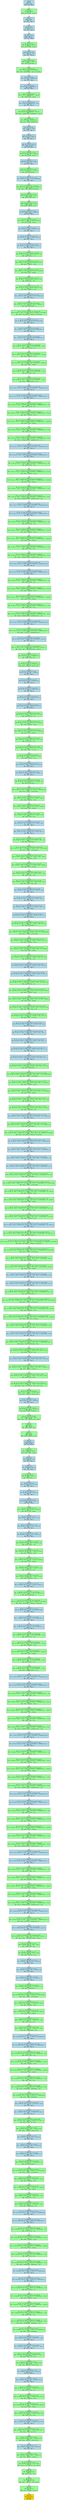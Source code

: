 digraph ParseFlow {
  rankdir=TB;
  node [shape=box, fontname="monospace", fontsize=10];
  edge [fontname="monospace"];
  step0 [label="Step 0\n栈: [0]\n符号: [#]\n输入: type_kw\n动作: shift → 状态 6", style=filled, fillcolor=lightblue];
  step1 [label="Step 1\n栈: [0 6]\n符号: [# type_kw]\n输入: id\n动作: reduce → Type → type_kw ", style=filled, fillcolor=palegreen];
  step2 [label="Step 2\n栈: [0 1]\n符号: [# Type]\n输入: id\n动作: shift → 状态 15", style=filled, fillcolor=lightblue];
  step3 [label="Step 3\n栈: [0 1 15]\n符号: [# Type id]\n输入: (\n动作: shift → 状态 42", style=filled, fillcolor=lightblue];
  step4 [label="Step 4\n栈: [0 1 15 42]\n符号: [# Type id (]\n输入: type_kw\n动作: shift → 状态 6", style=filled, fillcolor=lightblue];
  step5 [label="Step 5\n栈: [0 1 15 42 6]\n符号: [# Type id ( type_kw]\n输入: id\n动作: reduce → Type → type_kw ", style=filled, fillcolor=palegreen];
  step6 [label="Step 6\n栈: [0 1 15 42 48]\n符号: [# Type id ( Type]\n输入: id\n动作: shift → 状态 86", style=filled, fillcolor=lightblue];
  step7 [label="Step 7\n栈: [0 1 15 42 48 86]\n符号: [# Type id ( Type id]\n输入: ,\n动作: reduce → MultiIndex → ε", style=filled, fillcolor=palegreen];
  step8 [label="Step 8\n栈: [0 1 15 42 48 86 123]\n符号: [# Type id ( Type id MultiIndex]\n输入: ,\n动作: reduce → NonEmptyArgs → Type id MultiIndex ", style=filled, fillcolor=palegreen];
  step9 [label="Step 9\n栈: [0 1 15 42 47]\n符号: [# Type id ( NonEmptyArgs]\n输入: ,\n动作: shift → 状态 85", style=filled, fillcolor=lightblue];
  step10 [label="Step 10\n栈: [0 1 15 42 47 85]\n符号: [# Type id ( NonEmptyArgs ,]\n输入: type_kw\n动作: shift → 状态 6", style=filled, fillcolor=lightblue];
  step11 [label="Step 11\n栈: [0 1 15 42 47 85 6]\n符号: [# Type id ( NonEmptyArgs , type_kw]\n输入: id\n动作: reduce → Type → type_kw ", style=filled, fillcolor=palegreen];
  step12 [label="Step 12\n栈: [0 1 15 42 47 85 121]\n符号: [# Type id ( NonEmptyArgs , Type]\n输入: id\n动作: shift → 状态 143", style=filled, fillcolor=lightblue];
  step13 [label="Step 13\n栈: [0 1 15 42 47 85 121 143]\n符号: [# Type id ( NonEmptyArgs , Type id]\n输入: )\n动作: reduce → NonEmptyArgs → NonEmptyArgs , Type id ", style=filled, fillcolor=palegreen];
  step14 [label="Step 14\n栈: [0 1 15 42 47]\n符号: [# Type id ( NonEmptyArgs]\n输入: )\n动作: reduce → Args → NonEmptyArgs ", style=filled, fillcolor=palegreen];
  step15 [label="Step 15\n栈: [0 1 15 42 81]\n符号: [# Type id ( Args]\n输入: )\n动作: shift → 状态 117", style=filled, fillcolor=lightblue];
  step16 [label="Step 16\n栈: [0 1 15 42 81 117]\n符号: [# Type id ( Args )]\n输入: {\n动作: shift → 状态 14", style=filled, fillcolor=lightblue];
  step17 [label="Step 17\n栈: [0 1 15 42 81 117 14]\n符号: [# Type id ( Args ) {]\n输入: type_kw\n动作: shift → 状态 6", style=filled, fillcolor=lightblue];
  step18 [label="Step 18\n栈: [0 1 15 42 81 117 14 6]\n符号: [# Type id ( Args ) { type_kw]\n输入: id\n动作: reduce → Type → type_kw ", style=filled, fillcolor=palegreen];
  step19 [label="Step 19\n栈: [0 1 15 42 81 117 14 1]\n符号: [# Type id ( Args ) { Type]\n输入: id\n动作: shift → 状态 15", style=filled, fillcolor=lightblue];
  step20 [label="Step 20\n栈: [0 1 15 42 81 117 14 1 15]\n符号: [# Type id ( Args ) { Type id]\n输入: ;\n动作: reduce → MultiIndex → ε", style=filled, fillcolor=palegreen];
  step21 [label="Step 21\n栈: [0 1 15 42 81 117 14 1 15 41]\n符号: [# Type id ( Args ) { Type id MultiIndex]\n输入: ;\n动作: shift → 状态 79", style=filled, fillcolor=lightblue];
  step22 [label="Step 22\n栈: [0 1 15 42 81 117 14 1 15 41 79]\n符号: [# Type id ( Args ) { Type id MultiIndex ;]\n输入: type_kw\n动作: reduce → Decl → Type id MultiIndex ; ", style=filled, fillcolor=palegreen];
  step23 [label="Step 23\n栈: [0 1 15 42 81 117 14 9]\n符号: [# Type id ( Args ) { Decl]\n输入: type_kw\n动作: reduce → Stmt → Decl ", style=filled, fillcolor=palegreen];
  step24 [label="Step 24\n栈: [0 1 15 42 81 117 14 7]\n符号: [# Type id ( Args ) { Stmt]\n输入: type_kw\n动作: reduce → StmtList → Stmt ", style=filled, fillcolor=palegreen];
  step25 [label="Step 25\n栈: [0 1 15 42 81 117 14 39]\n符号: [# Type id ( Args ) { StmtList]\n输入: type_kw\n动作: shift → 状态 6", style=filled, fillcolor=lightblue];
  step26 [label="Step 26\n栈: [0 1 15 42 81 117 14 39 6]\n符号: [# Type id ( Args ) { StmtList type_kw]\n输入: id\n动作: reduce → Type → type_kw ", style=filled, fillcolor=palegreen];
  step27 [label="Step 27\n栈: [0 1 15 42 81 117 14 39 1]\n符号: [# Type id ( Args ) { StmtList Type]\n输入: id\n动作: shift → 状态 15", style=filled, fillcolor=lightblue];
  step28 [label="Step 28\n栈: [0 1 15 42 81 117 14 39 1 15]\n符号: [# Type id ( Args ) { StmtList Type id]\n输入: [\n动作: shift → 状态 21", style=filled, fillcolor=lightblue];
  step29 [label="Step 29\n栈: [0 1 15 42 81 117 14 39 1 15 21]\n符号: [# Type id ( Args ) { StmtList Type id []\n输入: num\n动作: shift → 状态 30", style=filled, fillcolor=lightblue];
  step30 [label="Step 30\n栈: [0 1 15 42 81 117 14 39 1 15 21 30]\n符号: [# Type id ( Args ) { StmtList Type id [ num]\n输入: ]\n动作: reduce → Factor → num ", style=filled, fillcolor=palegreen];
  step31 [label="Step 31\n栈: [0 1 15 42 81 117 14 39 1 15 21 33]\n符号: [# Type id ( Args ) { StmtList Type id [ Factor]\n输入: ]\n动作: reduce → CastExpr → Factor ", style=filled, fillcolor=palegreen];
  step32 [label="Step 32\n栈: [0 1 15 42 81 117 14 39 1 15 21 32]\n符号: [# Type id ( Args ) { StmtList Type id [ CastExpr]\n输入: ]\n动作: reduce → Term → CastExpr ", style=filled, fillcolor=palegreen];
  step33 [label="Step 33\n栈: [0 1 15 42 81 117 14 39 1 15 21 31]\n符号: [# Type id ( Args ) { StmtList Type id [ Term]\n输入: ]\n动作: reduce → Expr → Term ", style=filled, fillcolor=palegreen];
  step34 [label="Step 34\n栈: [0 1 15 42 81 117 14 39 1 15 21 50]\n符号: [# Type id ( Args ) { StmtList Type id [ Expr]\n输入: ]\n动作: reduce → IndexList → Expr ", style=filled, fillcolor=palegreen];
  step35 [label="Step 35\n栈: [0 1 15 42 81 117 14 39 1 15 21 49]\n符号: [# Type id ( Args ) { StmtList Type id [ IndexList]\n输入: ]\n动作: shift → 状态 87", style=filled, fillcolor=lightblue];
  step36 [label="Step 36\n栈: [0 1 15 42 81 117 14 39 1 15 21 49 87]\n符号: [# Type id ( Args ) { StmtList Type id [ IndexList ]]\n输入: =\n动作: reduce → MultiIndex → ε", style=filled, fillcolor=palegreen];
  step37 [label="Step 37\n栈: [0 1 15 42 81 117 14 39 1 15 21 49 87 124]\n符号: [# Type id ( Args ) { StmtList Type id [ IndexList ] MultiIndex]\n输入: =\n动作: reduce → MultiIndex → [ IndexList ] MultiIndex ", style=filled, fillcolor=palegreen];
  step38 [label="Step 38\n栈: [0 1 15 42 81 117 14 39 1 15 41]\n符号: [# Type id ( Args ) { StmtList Type id MultiIndex]\n输入: =\n动作: shift → 状态 80", style=filled, fillcolor=lightblue];
  step39 [label="Step 39\n栈: [0 1 15 42 81 117 14 39 1 15 41 80]\n符号: [# Type id ( Args ) { StmtList Type id MultiIndex =]\n输入: {\n动作: shift → 状态 29", style=filled, fillcolor=lightblue];
  step40 [label="Step 40\n栈: [0 1 15 42 81 117 14 39 1 15 41 80 29]\n符号: [# Type id ( Args ) { StmtList Type id MultiIndex = {]\n输入: num\n动作: shift → 状态 30", style=filled, fillcolor=lightblue];
  step41 [label="Step 41\n栈: [0 1 15 42 81 117 14 39 1 15 41 80 29 30]\n符号: [# Type id ( Args ) { StmtList Type id MultiIndex = { num]\n输入: ,\n动作: reduce → Factor → num ", style=filled, fillcolor=palegreen];
  step42 [label="Step 42\n栈: [0 1 15 42 81 117 14 39 1 15 41 80 29 33]\n符号: [# Type id ( Args ) { StmtList Type id MultiIndex = { Factor]\n输入: ,\n动作: reduce → CastExpr → Factor ", style=filled, fillcolor=palegreen];
  step43 [label="Step 43\n栈: [0 1 15 42 81 117 14 39 1 15 41 80 29 32]\n符号: [# Type id ( Args ) { StmtList Type id MultiIndex = { CastExpr]\n输入: ,\n动作: reduce → Term → CastExpr ", style=filled, fillcolor=palegreen];
  step44 [label="Step 44\n栈: [0 1 15 42 81 117 14 39 1 15 41 80 29 31]\n符号: [# Type id ( Args ) { StmtList Type id MultiIndex = { Term]\n输入: ,\n动作: reduce → Expr → Term ", style=filled, fillcolor=palegreen];
  step45 [label="Step 45\n栈: [0 1 15 42 81 117 14 39 1 15 41 80 29 67]\n符号: [# Type id ( Args ) { StmtList Type id MultiIndex = { Expr]\n输入: ,\n动作: reduce → NonEmptyInitList → Expr ", style=filled, fillcolor=palegreen];
  step46 [label="Step 46\n栈: [0 1 15 42 81 117 14 39 1 15 41 80 29 65]\n符号: [# Type id ( Args ) { StmtList Type id MultiIndex = { NonEmptyInitList]\n输入: ,\n动作: shift → 状态 106", style=filled, fillcolor=lightblue];
  step47 [label="Step 47\n栈: [0 1 15 42 81 117 14 39 1 15 41 80 29 65 106]\n符号: [# Type id ( Args ) { StmtList Type id MultiIndex = { NonEmptyInitList ,]\n输入: num\n动作: shift → 状态 30", style=filled, fillcolor=lightblue];
  step48 [label="Step 48\n栈: [0 1 15 42 81 117 14 39 1 15 41 80 29 65 106 30]\n符号: [# Type id ( Args ) { StmtList Type id MultiIndex = { NonEmptyInitList , num]\n输入: ,\n动作: reduce → Factor → num ", style=filled, fillcolor=palegreen];
  step49 [label="Step 49\n栈: [0 1 15 42 81 117 14 39 1 15 41 80 29 65 106 33]\n符号: [# Type id ( Args ) { StmtList Type id MultiIndex = { NonEmptyInitList , Factor]\n输入: ,\n动作: reduce → CastExpr → Factor ", style=filled, fillcolor=palegreen];
  step50 [label="Step 50\n栈: [0 1 15 42 81 117 14 39 1 15 41 80 29 65 106 32]\n符号: [# Type id ( Args ) { StmtList Type id MultiIndex = { NonEmptyInitList , CastExpr]\n输入: ,\n动作: reduce → Term → CastExpr ", style=filled, fillcolor=palegreen];
  step51 [label="Step 51\n栈: [0 1 15 42 81 117 14 39 1 15 41 80 29 65 106 31]\n符号: [# Type id ( Args ) { StmtList Type id MultiIndex = { NonEmptyInitList , Term]\n输入: ,\n动作: reduce → Expr → Term ", style=filled, fillcolor=palegreen];
  step52 [label="Step 52\n栈: [0 1 15 42 81 117 14 39 1 15 41 80 29 65 106 137]\n符号: [# Type id ( Args ) { StmtList Type id MultiIndex = { NonEmptyInitList , Expr]\n输入: ,\n动作: reduce → NonEmptyInitList → NonEmptyInitList , Expr ", style=filled, fillcolor=palegreen];
  step53 [label="Step 53\n栈: [0 1 15 42 81 117 14 39 1 15 41 80 29 65]\n符号: [# Type id ( Args ) { StmtList Type id MultiIndex = { NonEmptyInitList]\n输入: ,\n动作: shift → 状态 106", style=filled, fillcolor=lightblue];
  step54 [label="Step 54\n栈: [0 1 15 42 81 117 14 39 1 15 41 80 29 65 106]\n符号: [# Type id ( Args ) { StmtList Type id MultiIndex = { NonEmptyInitList ,]\n输入: num\n动作: shift → 状态 30", style=filled, fillcolor=lightblue];
  step55 [label="Step 55\n栈: [0 1 15 42 81 117 14 39 1 15 41 80 29 65 106 30]\n符号: [# Type id ( Args ) { StmtList Type id MultiIndex = { NonEmptyInitList , num]\n输入: ,\n动作: reduce → Factor → num ", style=filled, fillcolor=palegreen];
  step56 [label="Step 56\n栈: [0 1 15 42 81 117 14 39 1 15 41 80 29 65 106 33]\n符号: [# Type id ( Args ) { StmtList Type id MultiIndex = { NonEmptyInitList , Factor]\n输入: ,\n动作: reduce → CastExpr → Factor ", style=filled, fillcolor=palegreen];
  step57 [label="Step 57\n栈: [0 1 15 42 81 117 14 39 1 15 41 80 29 65 106 32]\n符号: [# Type id ( Args ) { StmtList Type id MultiIndex = { NonEmptyInitList , CastExpr]\n输入: ,\n动作: reduce → Term → CastExpr ", style=filled, fillcolor=palegreen];
  step58 [label="Step 58\n栈: [0 1 15 42 81 117 14 39 1 15 41 80 29 65 106 31]\n符号: [# Type id ( Args ) { StmtList Type id MultiIndex = { NonEmptyInitList , Term]\n输入: ,\n动作: reduce → Expr → Term ", style=filled, fillcolor=palegreen];
  step59 [label="Step 59\n栈: [0 1 15 42 81 117 14 39 1 15 41 80 29 65 106 137]\n符号: [# Type id ( Args ) { StmtList Type id MultiIndex = { NonEmptyInitList , Expr]\n输入: ,\n动作: reduce → NonEmptyInitList → NonEmptyInitList , Expr ", style=filled, fillcolor=palegreen];
  step60 [label="Step 60\n栈: [0 1 15 42 81 117 14 39 1 15 41 80 29 65]\n符号: [# Type id ( Args ) { StmtList Type id MultiIndex = { NonEmptyInitList]\n输入: ,\n动作: shift → 状态 106", style=filled, fillcolor=lightblue];
  step61 [label="Step 61\n栈: [0 1 15 42 81 117 14 39 1 15 41 80 29 65 106]\n符号: [# Type id ( Args ) { StmtList Type id MultiIndex = { NonEmptyInitList ,]\n输入: num\n动作: shift → 状态 30", style=filled, fillcolor=lightblue];
  step62 [label="Step 62\n栈: [0 1 15 42 81 117 14 39 1 15 41 80 29 65 106 30]\n符号: [# Type id ( Args ) { StmtList Type id MultiIndex = { NonEmptyInitList , num]\n输入: ,\n动作: reduce → Factor → num ", style=filled, fillcolor=palegreen];
  step63 [label="Step 63\n栈: [0 1 15 42 81 117 14 39 1 15 41 80 29 65 106 33]\n符号: [# Type id ( Args ) { StmtList Type id MultiIndex = { NonEmptyInitList , Factor]\n输入: ,\n动作: reduce → CastExpr → Factor ", style=filled, fillcolor=palegreen];
  step64 [label="Step 64\n栈: [0 1 15 42 81 117 14 39 1 15 41 80 29 65 106 32]\n符号: [# Type id ( Args ) { StmtList Type id MultiIndex = { NonEmptyInitList , CastExpr]\n输入: ,\n动作: reduce → Term → CastExpr ", style=filled, fillcolor=palegreen];
  step65 [label="Step 65\n栈: [0 1 15 42 81 117 14 39 1 15 41 80 29 65 106 31]\n符号: [# Type id ( Args ) { StmtList Type id MultiIndex = { NonEmptyInitList , Term]\n输入: ,\n动作: reduce → Expr → Term ", style=filled, fillcolor=palegreen];
  step66 [label="Step 66\n栈: [0 1 15 42 81 117 14 39 1 15 41 80 29 65 106 137]\n符号: [# Type id ( Args ) { StmtList Type id MultiIndex = { NonEmptyInitList , Expr]\n输入: ,\n动作: reduce → NonEmptyInitList → NonEmptyInitList , Expr ", style=filled, fillcolor=palegreen];
  step67 [label="Step 67\n栈: [0 1 15 42 81 117 14 39 1 15 41 80 29 65]\n符号: [# Type id ( Args ) { StmtList Type id MultiIndex = { NonEmptyInitList]\n输入: ,\n动作: shift → 状态 106", style=filled, fillcolor=lightblue];
  step68 [label="Step 68\n栈: [0 1 15 42 81 117 14 39 1 15 41 80 29 65 106]\n符号: [# Type id ( Args ) { StmtList Type id MultiIndex = { NonEmptyInitList ,]\n输入: num\n动作: shift → 状态 30", style=filled, fillcolor=lightblue];
  step69 [label="Step 69\n栈: [0 1 15 42 81 117 14 39 1 15 41 80 29 65 106 30]\n符号: [# Type id ( Args ) { StmtList Type id MultiIndex = { NonEmptyInitList , num]\n输入: }\n动作: reduce → Factor → num ", style=filled, fillcolor=palegreen];
  step70 [label="Step 70\n栈: [0 1 15 42 81 117 14 39 1 15 41 80 29 65 106 33]\n符号: [# Type id ( Args ) { StmtList Type id MultiIndex = { NonEmptyInitList , Factor]\n输入: }\n动作: reduce → CastExpr → Factor ", style=filled, fillcolor=palegreen];
  step71 [label="Step 71\n栈: [0 1 15 42 81 117 14 39 1 15 41 80 29 65 106 32]\n符号: [# Type id ( Args ) { StmtList Type id MultiIndex = { NonEmptyInitList , CastExpr]\n输入: }\n动作: reduce → Term → CastExpr ", style=filled, fillcolor=palegreen];
  step72 [label="Step 72\n栈: [0 1 15 42 81 117 14 39 1 15 41 80 29 65 106 31]\n符号: [# Type id ( Args ) { StmtList Type id MultiIndex = { NonEmptyInitList , Term]\n输入: }\n动作: reduce → Expr → Term ", style=filled, fillcolor=palegreen];
  step73 [label="Step 73\n栈: [0 1 15 42 81 117 14 39 1 15 41 80 29 65 106 137]\n符号: [# Type id ( Args ) { StmtList Type id MultiIndex = { NonEmptyInitList , Expr]\n输入: }\n动作: reduce → NonEmptyInitList → NonEmptyInitList , Expr ", style=filled, fillcolor=palegreen];
  step74 [label="Step 74\n栈: [0 1 15 42 81 117 14 39 1 15 41 80 29 65]\n符号: [# Type id ( Args ) { StmtList Type id MultiIndex = { NonEmptyInitList]\n输入: }\n动作: shift → 状态 105", style=filled, fillcolor=lightblue];
  step75 [label="Step 75\n栈: [0 1 15 42 81 117 14 39 1 15 41 80 29 65 105]\n符号: [# Type id ( Args ) { StmtList Type id MultiIndex = { NonEmptyInitList }]\n输入: ;\n动作: reduce → InitList → { NonEmptyInitList } ", style=filled, fillcolor=palegreen];
  step76 [label="Step 76\n栈: [0 1 15 42 81 117 14 39 1 15 41 80 116]\n符号: [# Type id ( Args ) { StmtList Type id MultiIndex = InitList]\n输入: ;\n动作: shift → 状态 141", style=filled, fillcolor=lightblue];
  step77 [label="Step 77\n栈: [0 1 15 42 81 117 14 39 1 15 41 80 116 141]\n符号: [# Type id ( Args ) { StmtList Type id MultiIndex = InitList ;]\n输入: for\n动作: reduce → Decl → Type id MultiIndex = InitList ; ", style=filled, fillcolor=palegreen];
  step78 [label="Step 78\n栈: [0 1 15 42 81 117 14 39 9]\n符号: [# Type id ( Args ) { StmtList Decl]\n输入: for\n动作: reduce → Stmt → Decl ", style=filled, fillcolor=palegreen];
  step79 [label="Step 79\n栈: [0 1 15 42 81 117 14 39 17]\n符号: [# Type id ( Args ) { StmtList Stmt]\n输入: for\n动作: reduce → StmtList → StmtList Stmt ", style=filled, fillcolor=palegreen];
  step80 [label="Step 80\n栈: [0 1 15 42 81 117 14 39]\n符号: [# Type id ( Args ) { StmtList]\n输入: for\n动作: shift → 状态 13", style=filled, fillcolor=lightblue];
  step81 [label="Step 81\n栈: [0 1 15 42 81 117 14 39 13]\n符号: [# Type id ( Args ) { StmtList for]\n输入: (\n动作: shift → 状态 38", style=filled, fillcolor=lightblue];
  step82 [label="Step 82\n栈: [0 1 15 42 81 117 14 39 13 38]\n符号: [# Type id ( Args ) { StmtList for (]\n输入: id\n动作: shift → 状态 28", style=filled, fillcolor=lightblue];
  step83 [label="Step 83\n栈: [0 1 15 42 81 117 14 39 13 38 28]\n符号: [# Type id ( Args ) { StmtList for ( id]\n输入: =\n动作: shift → 状态 62", style=filled, fillcolor=lightblue];
  step84 [label="Step 84\n栈: [0 1 15 42 81 117 14 39 13 38 28 62]\n符号: [# Type id ( Args ) { StmtList for ( id =]\n输入: num\n动作: shift → 状态 30", style=filled, fillcolor=lightblue];
  step85 [label="Step 85\n栈: [0 1 15 42 81 117 14 39 13 38 28 62 30]\n符号: [# Type id ( Args ) { StmtList for ( id = num]\n输入: ;\n动作: reduce → Factor → num ", style=filled, fillcolor=palegreen];
  step86 [label="Step 86\n栈: [0 1 15 42 81 117 14 39 13 38 28 62 33]\n符号: [# Type id ( Args ) { StmtList for ( id = Factor]\n输入: ;\n动作: reduce → CastExpr → Factor ", style=filled, fillcolor=palegreen];
  step87 [label="Step 87\n栈: [0 1 15 42 81 117 14 39 13 38 28 62 32]\n符号: [# Type id ( Args ) { StmtList for ( id = CastExpr]\n输入: ;\n动作: reduce → Term → CastExpr ", style=filled, fillcolor=palegreen];
  step88 [label="Step 88\n栈: [0 1 15 42 81 117 14 39 13 38 28 62 31]\n符号: [# Type id ( Args ) { StmtList for ( id = Term]\n输入: ;\n动作: reduce → Expr → Term ", style=filled, fillcolor=palegreen];
  step89 [label="Step 89\n栈: [0 1 15 42 81 117 14 39 13 38 28 62 103]\n符号: [# Type id ( Args ) { StmtList for ( id = Expr]\n输入: ;\n动作: reduce → Expr → id = Expr ", style=filled, fillcolor=palegreen];
  step90 [label="Step 90\n栈: [0 1 15 42 81 117 14 39 13 38 76]\n符号: [# Type id ( Args ) { StmtList for ( Expr]\n输入: ;\n动作: reduce → ForInit → Expr ", style=filled, fillcolor=palegreen];
  step91 [label="Step 91\n栈: [0 1 15 42 81 117 14 39 13 38 73]\n符号: [# Type id ( Args ) { StmtList for ( ForInit]\n输入: ;\n动作: shift → 状态 112", style=filled, fillcolor=lightblue];
  step92 [label="Step 92\n栈: [0 1 15 42 81 117 14 39 13 38 73 112]\n符号: [# Type id ( Args ) { StmtList for ( ForInit ;]\n输入: id\n动作: shift → 状态 28", style=filled, fillcolor=lightblue];
  step93 [label="Step 93\n栈: [0 1 15 42 81 117 14 39 13 38 73 112 28]\n符号: [# Type id ( Args ) { StmtList for ( ForInit ; id]\n输入: <\n动作: reduce → MultiIndex → ε", style=filled, fillcolor=palegreen];
  step94 [label="Step 94\n栈: [0 1 15 42 81 117 14 39 13 38 73 112 28 64]\n符号: [# Type id ( Args ) { StmtList for ( ForInit ; id MultiIndex]\n输入: <\n动作: reduce → Factor → id MultiIndex ", style=filled, fillcolor=palegreen];
  step95 [label="Step 95\n栈: [0 1 15 42 81 117 14 39 13 38 73 112 33]\n符号: [# Type id ( Args ) { StmtList for ( ForInit ; Factor]\n输入: <\n动作: reduce → CastExpr → Factor ", style=filled, fillcolor=palegreen];
  step96 [label="Step 96\n栈: [0 1 15 42 81 117 14 39 13 38 73 112 32]\n符号: [# Type id ( Args ) { StmtList for ( ForInit ; CastExpr]\n输入: <\n动作: reduce → Term → CastExpr ", style=filled, fillcolor=palegreen];
  step97 [label="Step 97\n栈: [0 1 15 42 81 117 14 39 13 38 73 112 31]\n符号: [# Type id ( Args ) { StmtList for ( ForInit ; Term]\n输入: <\n动作: reduce → Expr → Term ", style=filled, fillcolor=palegreen];
  step98 [label="Step 98\n栈: [0 1 15 42 81 117 14 39 13 38 73 112 53]\n符号: [# Type id ( Args ) { StmtList for ( ForInit ; Expr]\n输入: <\n动作: shift → 状态 96", style=filled, fillcolor=lightblue];
  step99 [label="Step 99\n栈: [0 1 15 42 81 117 14 39 13 38 73 112 53 96]\n符号: [# Type id ( Args ) { StmtList for ( ForInit ; Expr <]\n输入: id\n动作: shift → 状态 28", style=filled, fillcolor=lightblue];
  step100 [label="Step 100\n栈: [0 1 15 42 81 117 14 39 13 38 73 112 53 96 28]\n符号: [# Type id ( Args ) { StmtList for ( ForInit ; Expr < id]\n输入: ;\n动作: reduce → MultiIndex → ε", style=filled, fillcolor=palegreen];
  step101 [label="Step 101\n栈: [0 1 15 42 81 117 14 39 13 38 73 112 53 96 28 64]\n符号: [# Type id ( Args ) { StmtList for ( ForInit ; Expr < id MultiIndex]\n输入: ;\n动作: reduce → Factor → id MultiIndex ", style=filled, fillcolor=palegreen];
  step102 [label="Step 102\n栈: [0 1 15 42 81 117 14 39 13 38 73 112 53 96 33]\n符号: [# Type id ( Args ) { StmtList for ( ForInit ; Expr < Factor]\n输入: ;\n动作: reduce → CastExpr → Factor ", style=filled, fillcolor=palegreen];
  step103 [label="Step 103\n栈: [0 1 15 42 81 117 14 39 13 38 73 112 53 96 32]\n符号: [# Type id ( Args ) { StmtList for ( ForInit ; Expr < CastExpr]\n输入: ;\n动作: reduce → Term → CastExpr ", style=filled, fillcolor=palegreen];
  step104 [label="Step 104\n栈: [0 1 15 42 81 117 14 39 13 38 73 112 53 96 31]\n符号: [# Type id ( Args ) { StmtList for ( ForInit ; Expr < Term]\n输入: ;\n动作: reduce → Expr → Term ", style=filled, fillcolor=palegreen];
  step105 [label="Step 105\n栈: [0 1 15 42 81 117 14 39 13 38 73 112 53 96 132]\n符号: [# Type id ( Args ) { StmtList for ( ForInit ; Expr < Expr]\n输入: ;\n动作: reduce → Cond → Expr < Expr ", style=filled, fillcolor=palegreen];
  step106 [label="Step 106\n栈: [0 1 15 42 81 117 14 39 13 38 73 112 139]\n符号: [# Type id ( Args ) { StmtList for ( ForInit ; Cond]\n输入: ;\n动作: shift → 状态 147", style=filled, fillcolor=lightblue];
  step107 [label="Step 107\n栈: [0 1 15 42 81 117 14 39 13 38 73 112 139 147]\n符号: [# Type id ( Args ) { StmtList for ( ForInit ; Cond ;]\n输入: id\n动作: shift → 状态 28", style=filled, fillcolor=lightblue];
  step108 [label="Step 108\n栈: [0 1 15 42 81 117 14 39 13 38 73 112 139 147 28]\n符号: [# Type id ( Args ) { StmtList for ( ForInit ; Cond ; id]\n输入: =\n动作: shift → 状态 62", style=filled, fillcolor=lightblue];
  step109 [label="Step 109\n栈: [0 1 15 42 81 117 14 39 13 38 73 112 139 147 28 62]\n符号: [# Type id ( Args ) { StmtList for ( ForInit ; Cond ; id =]\n输入: id\n动作: shift → 状态 28", style=filled, fillcolor=lightblue];
  step110 [label="Step 110\n栈: [0 1 15 42 81 117 14 39 13 38 73 112 139 147 28 62 28]\n符号: [# Type id ( Args ) { StmtList for ( ForInit ; Cond ; id = id]\n输入: +\n动作: reduce → MultiIndex → ε", style=filled, fillcolor=palegreen];
  step111 [label="Step 111\n栈: [0 1 15 42 81 117 14 39 13 38 73 112 139 147 28 62 28 64]\n符号: [# Type id ( Args ) { StmtList for ( ForInit ; Cond ; id = id MultiIndex]\n输入: +\n动作: reduce → Factor → id MultiIndex ", style=filled, fillcolor=palegreen];
  step112 [label="Step 112\n栈: [0 1 15 42 81 117 14 39 13 38 73 112 139 147 28 62 33]\n符号: [# Type id ( Args ) { StmtList for ( ForInit ; Cond ; id = Factor]\n输入: +\n动作: reduce → CastExpr → Factor ", style=filled, fillcolor=palegreen];
  step113 [label="Step 113\n栈: [0 1 15 42 81 117 14 39 13 38 73 112 139 147 28 62 32]\n符号: [# Type id ( Args ) { StmtList for ( ForInit ; Cond ; id = CastExpr]\n输入: +\n动作: reduce → Term → CastExpr ", style=filled, fillcolor=palegreen];
  step114 [label="Step 114\n栈: [0 1 15 42 81 117 14 39 13 38 73 112 139 147 28 62 31]\n符号: [# Type id ( Args ) { StmtList for ( ForInit ; Cond ; id = Term]\n输入: +\n动作: reduce → Expr → Term ", style=filled, fillcolor=palegreen];
  step115 [label="Step 115\n栈: [0 1 15 42 81 117 14 39 13 38 73 112 139 147 28 62 103]\n符号: [# Type id ( Args ) { StmtList for ( ForInit ; Cond ; id = Expr]\n输入: +\n动作: shift → 状态 57", style=filled, fillcolor=lightblue];
  step116 [label="Step 116\n栈: [0 1 15 42 81 117 14 39 13 38 73 112 139 147 28 62 103 57]\n符号: [# Type id ( Args ) { StmtList for ( ForInit ; Cond ; id = Expr +]\n输入: num\n动作: shift → 状态 30", style=filled, fillcolor=lightblue];
  step117 [label="Step 117\n栈: [0 1 15 42 81 117 14 39 13 38 73 112 139 147 28 62 103 57 30]\n符号: [# Type id ( Args ) { StmtList for ( ForInit ; Cond ; id = Expr + num]\n输入: )\n动作: reduce → Factor → num ", style=filled, fillcolor=palegreen];
  step118 [label="Step 118\n栈: [0 1 15 42 81 117 14 39 13 38 73 112 139 147 28 62 103 57 33]\n符号: [# Type id ( Args ) { StmtList for ( ForInit ; Cond ; id = Expr + Factor]\n输入: )\n动作: reduce → CastExpr → Factor ", style=filled, fillcolor=palegreen];
  step119 [label="Step 119\n栈: [0 1 15 42 81 117 14 39 13 38 73 112 139 147 28 62 103 57 32]\n符号: [# Type id ( Args ) { StmtList for ( ForInit ; Cond ; id = Expr + CastExpr]\n输入: )\n动作: reduce → Term → CastExpr ", style=filled, fillcolor=palegreen];
  step120 [label="Step 120\n栈: [0 1 15 42 81 117 14 39 13 38 73 112 139 147 28 62 103 57 102]\n符号: [# Type id ( Args ) { StmtList for ( ForInit ; Cond ; id = Expr + Term]\n输入: )\n动作: reduce → Expr → Expr + Term ", style=filled, fillcolor=palegreen];
  step121 [label="Step 121\n栈: [0 1 15 42 81 117 14 39 13 38 73 112 139 147 28 62 103]\n符号: [# Type id ( Args ) { StmtList for ( ForInit ; Cond ; id = Expr]\n输入: )\n动作: reduce → Expr → id = Expr ", style=filled, fillcolor=palegreen];
  step122 [label="Step 122\n栈: [0 1 15 42 81 117 14 39 13 38 73 112 139 147 151]\n符号: [# Type id ( Args ) { StmtList for ( ForInit ; Cond ; Expr]\n输入: )\n动作: shift → 状态 153", style=filled, fillcolor=lightblue];
  step123 [label="Step 123\n栈: [0 1 15 42 81 117 14 39 13 38 73 112 139 147 151 153]\n符号: [# Type id ( Args ) { StmtList for ( ForInit ; Cond ; Expr )]\n输入: {\n动作: shift → 状态 14", style=filled, fillcolor=lightblue];
  step124 [label="Step 124\n栈: [0 1 15 42 81 117 14 39 13 38 73 112 139 147 151 153 14]\n符号: [# Type id ( Args ) { StmtList for ( ForInit ; Cond ; Expr ) {]\n输入: id\n动作: shift → 状态 3", style=filled, fillcolor=lightblue];
  step125 [label="Step 125\n栈: [0 1 15 42 81 117 14 39 13 38 73 112 139 147 151 153 14 3]\n符号: [# Type id ( Args ) { StmtList for ( ForInit ; Cond ; Expr ) { id]\n输入: [\n动作: shift → 状态 21", style=filled, fillcolor=lightblue];
  step126 [label="Step 126\n栈: [0 1 15 42 81 117 14 39 13 38 73 112 139 147 151 153 14 3 21]\n符号: [# Type id ( Args ) { StmtList for ( ForInit ; Cond ; Expr ) { id []\n输入: id\n动作: shift → 状态 28", style=filled, fillcolor=lightblue];
  step127 [label="Step 127\n栈: [0 1 15 42 81 117 14 39 13 38 73 112 139 147 151 153 14 3 21 28]\n符号: [# Type id ( Args ) { StmtList for ( ForInit ; Cond ; Expr ) { id [ id]\n输入: ]\n动作: reduce → MultiIndex → ε", style=filled, fillcolor=palegreen];
  step128 [label="Step 128\n栈: [0 1 15 42 81 117 14 39 13 38 73 112 139 147 151 153 14 3 21 28 64]\n符号: [# Type id ( Args ) { StmtList for ( ForInit ; Cond ; Expr ) { id [ id MultiIndex]\n输入: ]\n动作: reduce → Factor → id MultiIndex ", style=filled, fillcolor=palegreen];
  step129 [label="Step 129\n栈: [0 1 15 42 81 117 14 39 13 38 73 112 139 147 151 153 14 3 21 33]\n符号: [# Type id ( Args ) { StmtList for ( ForInit ; Cond ; Expr ) { id [ Factor]\n输入: ]\n动作: reduce → CastExpr → Factor ", style=filled, fillcolor=palegreen];
  step130 [label="Step 130\n栈: [0 1 15 42 81 117 14 39 13 38 73 112 139 147 151 153 14 3 21 32]\n符号: [# Type id ( Args ) { StmtList for ( ForInit ; Cond ; Expr ) { id [ CastExpr]\n输入: ]\n动作: reduce → Term → CastExpr ", style=filled, fillcolor=palegreen];
  step131 [label="Step 131\n栈: [0 1 15 42 81 117 14 39 13 38 73 112 139 147 151 153 14 3 21 31]\n符号: [# Type id ( Args ) { StmtList for ( ForInit ; Cond ; Expr ) { id [ Term]\n输入: ]\n动作: reduce → Expr → Term ", style=filled, fillcolor=palegreen];
  step132 [label="Step 132\n栈: [0 1 15 42 81 117 14 39 13 38 73 112 139 147 151 153 14 3 21 50]\n符号: [# Type id ( Args ) { StmtList for ( ForInit ; Cond ; Expr ) { id [ Expr]\n输入: ]\n动作: reduce → IndexList → Expr ", style=filled, fillcolor=palegreen];
  step133 [label="Step 133\n栈: [0 1 15 42 81 117 14 39 13 38 73 112 139 147 151 153 14 3 21 49]\n符号: [# Type id ( Args ) { StmtList for ( ForInit ; Cond ; Expr ) { id [ IndexList]\n输入: ]\n动作: shift → 状态 87", style=filled, fillcolor=lightblue];
  step134 [label="Step 134\n栈: [0 1 15 42 81 117 14 39 13 38 73 112 139 147 151 153 14 3 21 49 87]\n符号: [# Type id ( Args ) { StmtList for ( ForInit ; Cond ; Expr ) { id [ IndexList ]]\n输入: =\n动作: reduce → MultiIndex → ε", style=filled, fillcolor=palegreen];
  step135 [label="Step 135\n栈: [0 1 15 42 81 117 14 39 13 38 73 112 139 147 151 153 14 3 21 49 87 124]\n符号: [# Type id ( Args ) { StmtList for ( ForInit ; Cond ; Expr ) { id [ IndexList ] MultiIndex]\n输入: =\n动作: reduce → MultiIndex → [ IndexList ] MultiIndex ", style=filled, fillcolor=palegreen];
  step136 [label="Step 136\n栈: [0 1 15 42 81 117 14 39 13 38 73 112 139 147 151 153 14 3 19]\n符号: [# Type id ( Args ) { StmtList for ( ForInit ; Cond ; Expr ) { id MultiIndex]\n输入: =\n动作: shift → 状态 44", style=filled, fillcolor=lightblue];
  step137 [label="Step 137\n栈: [0 1 15 42 81 117 14 39 13 38 73 112 139 147 151 153 14 3 19 44]\n符号: [# Type id ( Args ) { StmtList for ( ForInit ; Cond ; Expr ) { id MultiIndex =]\n输入: id\n动作: shift → 状态 28", style=filled, fillcolor=lightblue];
  step138 [label="Step 138\n栈: [0 1 15 42 81 117 14 39 13 38 73 112 139 147 151 153 14 3 19 44 28]\n符号: [# Type id ( Args ) { StmtList for ( ForInit ; Cond ; Expr ) { id MultiIndex = id]\n输入: [\n动作: shift → 状态 21", style=filled, fillcolor=lightblue];
  step139 [label="Step 139\n栈: [0 1 15 42 81 117 14 39 13 38 73 112 139 147 151 153 14 3 19 44 28 21]\n符号: [# Type id ( Args ) { StmtList for ( ForInit ; Cond ; Expr ) { id MultiIndex = id []\n输入: id\n动作: shift → 状态 28", style=filled, fillcolor=lightblue];
  step140 [label="Step 140\n栈: [0 1 15 42 81 117 14 39 13 38 73 112 139 147 151 153 14 3 19 44 28 21 28]\n符号: [# Type id ( Args ) { StmtList for ( ForInit ; Cond ; Expr ) { id MultiIndex = id [ id]\n输入: ]\n动作: reduce → MultiIndex → ε", style=filled, fillcolor=palegreen];
  step141 [label="Step 141\n栈: [0 1 15 42 81 117 14 39 13 38 73 112 139 147 151 153 14 3 19 44 28 21 28 64]\n符号: [# Type id ( Args ) { StmtList for ( ForInit ; Cond ; Expr ) { id MultiIndex = id [ id MultiIndex]\n输入: ]\n动作: reduce → Factor → id MultiIndex ", style=filled, fillcolor=palegreen];
  step142 [label="Step 142\n栈: [0 1 15 42 81 117 14 39 13 38 73 112 139 147 151 153 14 3 19 44 28 21 33]\n符号: [# Type id ( Args ) { StmtList for ( ForInit ; Cond ; Expr ) { id MultiIndex = id [ Factor]\n输入: ]\n动作: reduce → CastExpr → Factor ", style=filled, fillcolor=palegreen];
  step143 [label="Step 143\n栈: [0 1 15 42 81 117 14 39 13 38 73 112 139 147 151 153 14 3 19 44 28 21 32]\n符号: [# Type id ( Args ) { StmtList for ( ForInit ; Cond ; Expr ) { id MultiIndex = id [ CastExpr]\n输入: ]\n动作: reduce → Term → CastExpr ", style=filled, fillcolor=palegreen];
  step144 [label="Step 144\n栈: [0 1 15 42 81 117 14 39 13 38 73 112 139 147 151 153 14 3 19 44 28 21 31]\n符号: [# Type id ( Args ) { StmtList for ( ForInit ; Cond ; Expr ) { id MultiIndex = id [ Term]\n输入: ]\n动作: reduce → Expr → Term ", style=filled, fillcolor=palegreen];
  step145 [label="Step 145\n栈: [0 1 15 42 81 117 14 39 13 38 73 112 139 147 151 153 14 3 19 44 28 21 50]\n符号: [# Type id ( Args ) { StmtList for ( ForInit ; Cond ; Expr ) { id MultiIndex = id [ Expr]\n输入: ]\n动作: reduce → IndexList → Expr ", style=filled, fillcolor=palegreen];
  step146 [label="Step 146\n栈: [0 1 15 42 81 117 14 39 13 38 73 112 139 147 151 153 14 3 19 44 28 21 49]\n符号: [# Type id ( Args ) { StmtList for ( ForInit ; Cond ; Expr ) { id MultiIndex = id [ IndexList]\n输入: ]\n动作: shift → 状态 87", style=filled, fillcolor=lightblue];
  step147 [label="Step 147\n栈: [0 1 15 42 81 117 14 39 13 38 73 112 139 147 151 153 14 3 19 44 28 21 49 87]\n符号: [# Type id ( Args ) { StmtList for ( ForInit ; Cond ; Expr ) { id MultiIndex = id [ IndexList ]]\n输入: *\n动作: reduce → MultiIndex → ε", style=filled, fillcolor=palegreen];
  step148 [label="Step 148\n栈: [0 1 15 42 81 117 14 39 13 38 73 112 139 147 151 153 14 3 19 44 28 21 49 87 124]\n符号: [# Type id ( Args ) { StmtList for ( ForInit ; Cond ; Expr ) { id MultiIndex = id [ IndexList ] MultiIndex]\n输入: *\n动作: reduce → MultiIndex → [ IndexList ] MultiIndex ", style=filled, fillcolor=palegreen];
  step149 [label="Step 149\n栈: [0 1 15 42 81 117 14 39 13 38 73 112 139 147 151 153 14 3 19 44 28 64]\n符号: [# Type id ( Args ) { StmtList for ( ForInit ; Cond ; Expr ) { id MultiIndex = id MultiIndex]\n输入: *\n动作: reduce → Factor → id MultiIndex ", style=filled, fillcolor=palegreen];
  step150 [label="Step 150\n栈: [0 1 15 42 81 117 14 39 13 38 73 112 139 147 151 153 14 3 19 44 33]\n符号: [# Type id ( Args ) { StmtList for ( ForInit ; Cond ; Expr ) { id MultiIndex = Factor]\n输入: *\n动作: reduce → CastExpr → Factor ", style=filled, fillcolor=palegreen];
  step151 [label="Step 151\n栈: [0 1 15 42 81 117 14 39 13 38 73 112 139 147 151 153 14 3 19 44 32]\n符号: [# Type id ( Args ) { StmtList for ( ForInit ; Cond ; Expr ) { id MultiIndex = CastExpr]\n输入: *\n动作: reduce → Term → CastExpr ", style=filled, fillcolor=palegreen];
  step152 [label="Step 152\n栈: [0 1 15 42 81 117 14 39 13 38 73 112 139 147 151 153 14 3 19 44 31]\n符号: [# Type id ( Args ) { StmtList for ( ForInit ; Cond ; Expr ) { id MultiIndex = Term]\n输入: *\n动作: shift → 状态 68", style=filled, fillcolor=lightblue];
  step153 [label="Step 153\n栈: [0 1 15 42 81 117 14 39 13 38 73 112 139 147 151 153 14 3 19 44 31 68]\n符号: [# Type id ( Args ) { StmtList for ( ForInit ; Cond ; Expr ) { id MultiIndex = Term *]\n输入: id\n动作: shift → 状态 60", style=filled, fillcolor=lightblue];
  step154 [label="Step 154\n栈: [0 1 15 42 81 117 14 39 13 38 73 112 139 147 151 153 14 3 19 44 31 68 60]\n符号: [# Type id ( Args ) { StmtList for ( ForInit ; Cond ; Expr ) { id MultiIndex = Term * id]\n输入: ;\n动作: reduce → MultiIndex → ε", style=filled, fillcolor=palegreen];
  step155 [label="Step 155\n栈: [0 1 15 42 81 117 14 39 13 38 73 112 139 147 151 153 14 3 19 44 31 68 60 64]\n符号: [# Type id ( Args ) { StmtList for ( ForInit ; Cond ; Expr ) { id MultiIndex = Term * id MultiIndex]\n输入: ;\n动作: reduce → Factor → id MultiIndex ", style=filled, fillcolor=palegreen];
  step156 [label="Step 156\n栈: [0 1 15 42 81 117 14 39 13 38 73 112 139 147 151 153 14 3 19 44 31 68 33]\n符号: [# Type id ( Args ) { StmtList for ( ForInit ; Cond ; Expr ) { id MultiIndex = Term * Factor]\n输入: ;\n动作: reduce → CastExpr → Factor ", style=filled, fillcolor=palegreen];
  step157 [label="Step 157\n栈: [0 1 15 42 81 117 14 39 13 38 73 112 139 147 151 153 14 3 19 44 31 68 107]\n符号: [# Type id ( Args ) { StmtList for ( ForInit ; Cond ; Expr ) { id MultiIndex = Term * CastExpr]\n输入: ;\n动作: reduce → Term → Term * CastExpr ", style=filled, fillcolor=palegreen];
  step158 [label="Step 158\n栈: [0 1 15 42 81 117 14 39 13 38 73 112 139 147 151 153 14 3 19 44 31]\n符号: [# Type id ( Args ) { StmtList for ( ForInit ; Cond ; Expr ) { id MultiIndex = Term]\n输入: ;\n动作: reduce → Expr → Term ", style=filled, fillcolor=palegreen];
  step159 [label="Step 159\n栈: [0 1 15 42 81 117 14 39 13 38 73 112 139 147 151 153 14 3 19 44 83]\n符号: [# Type id ( Args ) { StmtList for ( ForInit ; Cond ; Expr ) { id MultiIndex = Expr]\n输入: ;\n动作: shift → 状态 118", style=filled, fillcolor=lightblue];
  step160 [label="Step 160\n栈: [0 1 15 42 81 117 14 39 13 38 73 112 139 147 151 153 14 3 19 44 83 118]\n符号: [# Type id ( Args ) { StmtList for ( ForInit ; Cond ; Expr ) { id MultiIndex = Expr ;]\n输入: }\n动作: reduce → Stmt → id MultiIndex = Expr ; ", style=filled, fillcolor=palegreen];
  step161 [label="Step 161\n栈: [0 1 15 42 81 117 14 39 13 38 73 112 139 147 151 153 14 7]\n符号: [# Type id ( Args ) { StmtList for ( ForInit ; Cond ; Expr ) { Stmt]\n输入: }\n动作: reduce → StmtList → Stmt ", style=filled, fillcolor=palegreen];
  step162 [label="Step 162\n栈: [0 1 15 42 81 117 14 39 13 38 73 112 139 147 151 153 14 39]\n符号: [# Type id ( Args ) { StmtList for ( ForInit ; Cond ; Expr ) { StmtList]\n输入: }\n动作: shift → 状态 77", style=filled, fillcolor=lightblue];
  step163 [label="Step 163\n栈: [0 1 15 42 81 117 14 39 13 38 73 112 139 147 151 153 14 39 77]\n符号: [# Type id ( Args ) { StmtList for ( ForInit ; Cond ; Expr ) { StmtList }]\n输入: }\n动作: reduce → Block → { StmtList } ", style=filled, fillcolor=palegreen];
  step164 [label="Step 164\n栈: [0 1 15 42 81 117 14 39 13 38 73 112 139 147 151 153 4]\n符号: [# Type id ( Args ) { StmtList for ( ForInit ; Cond ; Expr ) Block]\n输入: }\n动作: reduce → Stmt → Block ", style=filled, fillcolor=palegreen];
  step165 [label="Step 165\n栈: [0 1 15 42 81 117 14 39 13 38 73 112 139 147 151 153 154]\n符号: [# Type id ( Args ) { StmtList for ( ForInit ; Cond ; Expr ) Stmt]\n输入: }\n动作: reduce → Stmt → for ( ForInit ; Cond ; Expr ) Stmt ", style=filled, fillcolor=palegreen];
  step166 [label="Step 166\n栈: [0 1 15 42 81 117 14 39 17]\n符号: [# Type id ( Args ) { StmtList Stmt]\n输入: }\n动作: reduce → StmtList → StmtList Stmt ", style=filled, fillcolor=palegreen];
  step167 [label="Step 167\n栈: [0 1 15 42 81 117 14 39]\n符号: [# Type id ( Args ) { StmtList]\n输入: }\n动作: shift → 状态 77", style=filled, fillcolor=lightblue];
  step168 [label="Step 168\n栈: [0 1 15 42 81 117 14 39 77]\n符号: [# Type id ( Args ) { StmtList }]\n输入: type_kw\n动作: reduce → Block → { StmtList } ", style=filled, fillcolor=palegreen];
  step169 [label="Step 169\n栈: [0 1 15 42 81 117 142]\n符号: [# Type id ( Args ) Block]\n输入: type_kw\n动作: reduce → Func → Type id ( Args ) Block ", style=filled, fillcolor=palegreen];
  step170 [label="Step 170\n栈: [0 8]\n符号: [# Func]\n输入: type_kw\n动作: reduce → Stmt → Func ", style=filled, fillcolor=palegreen];
  step171 [label="Step 171\n栈: [0 7]\n符号: [# Stmt]\n输入: type_kw\n动作: reduce → StmtList → Stmt ", style=filled, fillcolor=palegreen];
  step172 [label="Step 172\n栈: [0 2]\n符号: [# StmtList]\n输入: type_kw\n动作: shift → 状态 6", style=filled, fillcolor=lightblue];
  step173 [label="Step 173\n栈: [0 2 6]\n符号: [# StmtList type_kw]\n输入: id\n动作: reduce → Type → type_kw ", style=filled, fillcolor=palegreen];
  step174 [label="Step 174\n栈: [0 2 1]\n符号: [# StmtList Type]\n输入: id\n动作: shift → 状态 15", style=filled, fillcolor=lightblue];
  step175 [label="Step 175\n栈: [0 2 1 15]\n符号: [# StmtList Type id]\n输入: (\n动作: shift → 状态 42", style=filled, fillcolor=lightblue];
  step176 [label="Step 176\n栈: [0 2 1 15 42]\n符号: [# StmtList Type id (]\n输入: )\n动作: reduce → Args → ε", style=filled, fillcolor=palegreen];
  step177 [label="Step 177\n栈: [0 2 1 15 42 81]\n符号: [# StmtList Type id ( Args]\n输入: )\n动作: shift → 状态 117", style=filled, fillcolor=lightblue];
  step178 [label="Step 178\n栈: [0 2 1 15 42 81 117]\n符号: [# StmtList Type id ( Args )]\n输入: {\n动作: shift → 状态 14", style=filled, fillcolor=lightblue];
  step179 [label="Step 179\n栈: [0 2 1 15 42 81 117 14]\n符号: [# StmtList Type id ( Args ) {]\n输入: type_kw\n动作: shift → 状态 6", style=filled, fillcolor=lightblue];
  step180 [label="Step 180\n栈: [0 2 1 15 42 81 117 14 6]\n符号: [# StmtList Type id ( Args ) { type_kw]\n输入: id\n动作: reduce → Type → type_kw ", style=filled, fillcolor=palegreen];
  step181 [label="Step 181\n栈: [0 2 1 15 42 81 117 14 1]\n符号: [# StmtList Type id ( Args ) { Type]\n输入: id\n动作: shift → 状态 15", style=filled, fillcolor=lightblue];
  step182 [label="Step 182\n栈: [0 2 1 15 42 81 117 14 1 15]\n符号: [# StmtList Type id ( Args ) { Type id]\n输入: [\n动作: shift → 状态 21", style=filled, fillcolor=lightblue];
  step183 [label="Step 183\n栈: [0 2 1 15 42 81 117 14 1 15 21]\n符号: [# StmtList Type id ( Args ) { Type id []\n输入: num\n动作: shift → 状态 30", style=filled, fillcolor=lightblue];
  step184 [label="Step 184\n栈: [0 2 1 15 42 81 117 14 1 15 21 30]\n符号: [# StmtList Type id ( Args ) { Type id [ num]\n输入: ]\n动作: reduce → Factor → num ", style=filled, fillcolor=palegreen];
  step185 [label="Step 185\n栈: [0 2 1 15 42 81 117 14 1 15 21 33]\n符号: [# StmtList Type id ( Args ) { Type id [ Factor]\n输入: ]\n动作: reduce → CastExpr → Factor ", style=filled, fillcolor=palegreen];
  step186 [label="Step 186\n栈: [0 2 1 15 42 81 117 14 1 15 21 32]\n符号: [# StmtList Type id ( Args ) { Type id [ CastExpr]\n输入: ]\n动作: reduce → Term → CastExpr ", style=filled, fillcolor=palegreen];
  step187 [label="Step 187\n栈: [0 2 1 15 42 81 117 14 1 15 21 31]\n符号: [# StmtList Type id ( Args ) { Type id [ Term]\n输入: ]\n动作: reduce → Expr → Term ", style=filled, fillcolor=palegreen];
  step188 [label="Step 188\n栈: [0 2 1 15 42 81 117 14 1 15 21 50]\n符号: [# StmtList Type id ( Args ) { Type id [ Expr]\n输入: ]\n动作: reduce → IndexList → Expr ", style=filled, fillcolor=palegreen];
  step189 [label="Step 189\n栈: [0 2 1 15 42 81 117 14 1 15 21 49]\n符号: [# StmtList Type id ( Args ) { Type id [ IndexList]\n输入: ]\n动作: shift → 状态 87", style=filled, fillcolor=lightblue];
  step190 [label="Step 190\n栈: [0 2 1 15 42 81 117 14 1 15 21 49 87]\n符号: [# StmtList Type id ( Args ) { Type id [ IndexList ]]\n输入: =\n动作: reduce → MultiIndex → ε", style=filled, fillcolor=palegreen];
  step191 [label="Step 191\n栈: [0 2 1 15 42 81 117 14 1 15 21 49 87 124]\n符号: [# StmtList Type id ( Args ) { Type id [ IndexList ] MultiIndex]\n输入: =\n动作: reduce → MultiIndex → [ IndexList ] MultiIndex ", style=filled, fillcolor=palegreen];
  step192 [label="Step 192\n栈: [0 2 1 15 42 81 117 14 1 15 41]\n符号: [# StmtList Type id ( Args ) { Type id MultiIndex]\n输入: =\n动作: shift → 状态 80", style=filled, fillcolor=lightblue];
  step193 [label="Step 193\n栈: [0 2 1 15 42 81 117 14 1 15 41 80]\n符号: [# StmtList Type id ( Args ) { Type id MultiIndex =]\n输入: {\n动作: shift → 状态 29", style=filled, fillcolor=lightblue];
  step194 [label="Step 194\n栈: [0 2 1 15 42 81 117 14 1 15 41 80 29]\n符号: [# StmtList Type id ( Args ) { Type id MultiIndex = {]\n输入: num\n动作: shift → 状态 30", style=filled, fillcolor=lightblue];
  step195 [label="Step 195\n栈: [0 2 1 15 42 81 117 14 1 15 41 80 29 30]\n符号: [# StmtList Type id ( Args ) { Type id MultiIndex = { num]\n输入: ,\n动作: reduce → Factor → num ", style=filled, fillcolor=palegreen];
  step196 [label="Step 196\n栈: [0 2 1 15 42 81 117 14 1 15 41 80 29 33]\n符号: [# StmtList Type id ( Args ) { Type id MultiIndex = { Factor]\n输入: ,\n动作: reduce → CastExpr → Factor ", style=filled, fillcolor=palegreen];
  step197 [label="Step 197\n栈: [0 2 1 15 42 81 117 14 1 15 41 80 29 32]\n符号: [# StmtList Type id ( Args ) { Type id MultiIndex = { CastExpr]\n输入: ,\n动作: reduce → Term → CastExpr ", style=filled, fillcolor=palegreen];
  step198 [label="Step 198\n栈: [0 2 1 15 42 81 117 14 1 15 41 80 29 31]\n符号: [# StmtList Type id ( Args ) { Type id MultiIndex = { Term]\n输入: ,\n动作: reduce → Expr → Term ", style=filled, fillcolor=palegreen];
  step199 [label="Step 199\n栈: [0 2 1 15 42 81 117 14 1 15 41 80 29 67]\n符号: [# StmtList Type id ( Args ) { Type id MultiIndex = { Expr]\n输入: ,\n动作: reduce → NonEmptyInitList → Expr ", style=filled, fillcolor=palegreen];
  step200 [label="Step 200\n栈: [0 2 1 15 42 81 117 14 1 15 41 80 29 65]\n符号: [# StmtList Type id ( Args ) { Type id MultiIndex = { NonEmptyInitList]\n输入: ,\n动作: shift → 状态 106", style=filled, fillcolor=lightblue];
  step201 [label="Step 201\n栈: [0 2 1 15 42 81 117 14 1 15 41 80 29 65 106]\n符号: [# StmtList Type id ( Args ) { Type id MultiIndex = { NonEmptyInitList ,]\n输入: num\n动作: shift → 状态 30", style=filled, fillcolor=lightblue];
  step202 [label="Step 202\n栈: [0 2 1 15 42 81 117 14 1 15 41 80 29 65 106 30]\n符号: [# StmtList Type id ( Args ) { Type id MultiIndex = { NonEmptyInitList , num]\n输入: ,\n动作: reduce → Factor → num ", style=filled, fillcolor=palegreen];
  step203 [label="Step 203\n栈: [0 2 1 15 42 81 117 14 1 15 41 80 29 65 106 33]\n符号: [# StmtList Type id ( Args ) { Type id MultiIndex = { NonEmptyInitList , Factor]\n输入: ,\n动作: reduce → CastExpr → Factor ", style=filled, fillcolor=palegreen];
  step204 [label="Step 204\n栈: [0 2 1 15 42 81 117 14 1 15 41 80 29 65 106 32]\n符号: [# StmtList Type id ( Args ) { Type id MultiIndex = { NonEmptyInitList , CastExpr]\n输入: ,\n动作: reduce → Term → CastExpr ", style=filled, fillcolor=palegreen];
  step205 [label="Step 205\n栈: [0 2 1 15 42 81 117 14 1 15 41 80 29 65 106 31]\n符号: [# StmtList Type id ( Args ) { Type id MultiIndex = { NonEmptyInitList , Term]\n输入: ,\n动作: reduce → Expr → Term ", style=filled, fillcolor=palegreen];
  step206 [label="Step 206\n栈: [0 2 1 15 42 81 117 14 1 15 41 80 29 65 106 137]\n符号: [# StmtList Type id ( Args ) { Type id MultiIndex = { NonEmptyInitList , Expr]\n输入: ,\n动作: reduce → NonEmptyInitList → NonEmptyInitList , Expr ", style=filled, fillcolor=palegreen];
  step207 [label="Step 207\n栈: [0 2 1 15 42 81 117 14 1 15 41 80 29 65]\n符号: [# StmtList Type id ( Args ) { Type id MultiIndex = { NonEmptyInitList]\n输入: ,\n动作: shift → 状态 106", style=filled, fillcolor=lightblue];
  step208 [label="Step 208\n栈: [0 2 1 15 42 81 117 14 1 15 41 80 29 65 106]\n符号: [# StmtList Type id ( Args ) { Type id MultiIndex = { NonEmptyInitList ,]\n输入: num\n动作: shift → 状态 30", style=filled, fillcolor=lightblue];
  step209 [label="Step 209\n栈: [0 2 1 15 42 81 117 14 1 15 41 80 29 65 106 30]\n符号: [# StmtList Type id ( Args ) { Type id MultiIndex = { NonEmptyInitList , num]\n输入: ,\n动作: reduce → Factor → num ", style=filled, fillcolor=palegreen];
  step210 [label="Step 210\n栈: [0 2 1 15 42 81 117 14 1 15 41 80 29 65 106 33]\n符号: [# StmtList Type id ( Args ) { Type id MultiIndex = { NonEmptyInitList , Factor]\n输入: ,\n动作: reduce → CastExpr → Factor ", style=filled, fillcolor=palegreen];
  step211 [label="Step 211\n栈: [0 2 1 15 42 81 117 14 1 15 41 80 29 65 106 32]\n符号: [# StmtList Type id ( Args ) { Type id MultiIndex = { NonEmptyInitList , CastExpr]\n输入: ,\n动作: reduce → Term → CastExpr ", style=filled, fillcolor=palegreen];
  step212 [label="Step 212\n栈: [0 2 1 15 42 81 117 14 1 15 41 80 29 65 106 31]\n符号: [# StmtList Type id ( Args ) { Type id MultiIndex = { NonEmptyInitList , Term]\n输入: ,\n动作: reduce → Expr → Term ", style=filled, fillcolor=palegreen];
  step213 [label="Step 213\n栈: [0 2 1 15 42 81 117 14 1 15 41 80 29 65 106 137]\n符号: [# StmtList Type id ( Args ) { Type id MultiIndex = { NonEmptyInitList , Expr]\n输入: ,\n动作: reduce → NonEmptyInitList → NonEmptyInitList , Expr ", style=filled, fillcolor=palegreen];
  step214 [label="Step 214\n栈: [0 2 1 15 42 81 117 14 1 15 41 80 29 65]\n符号: [# StmtList Type id ( Args ) { Type id MultiIndex = { NonEmptyInitList]\n输入: ,\n动作: shift → 状态 106", style=filled, fillcolor=lightblue];
  step215 [label="Step 215\n栈: [0 2 1 15 42 81 117 14 1 15 41 80 29 65 106]\n符号: [# StmtList Type id ( Args ) { Type id MultiIndex = { NonEmptyInitList ,]\n输入: num\n动作: shift → 状态 30", style=filled, fillcolor=lightblue];
  step216 [label="Step 216\n栈: [0 2 1 15 42 81 117 14 1 15 41 80 29 65 106 30]\n符号: [# StmtList Type id ( Args ) { Type id MultiIndex = { NonEmptyInitList , num]\n输入: ,\n动作: reduce → Factor → num ", style=filled, fillcolor=palegreen];
  step217 [label="Step 217\n栈: [0 2 1 15 42 81 117 14 1 15 41 80 29 65 106 33]\n符号: [# StmtList Type id ( Args ) { Type id MultiIndex = { NonEmptyInitList , Factor]\n输入: ,\n动作: reduce → CastExpr → Factor ", style=filled, fillcolor=palegreen];
  step218 [label="Step 218\n栈: [0 2 1 15 42 81 117 14 1 15 41 80 29 65 106 32]\n符号: [# StmtList Type id ( Args ) { Type id MultiIndex = { NonEmptyInitList , CastExpr]\n输入: ,\n动作: reduce → Term → CastExpr ", style=filled, fillcolor=palegreen];
  step219 [label="Step 219\n栈: [0 2 1 15 42 81 117 14 1 15 41 80 29 65 106 31]\n符号: [# StmtList Type id ( Args ) { Type id MultiIndex = { NonEmptyInitList , Term]\n输入: ,\n动作: reduce → Expr → Term ", style=filled, fillcolor=palegreen];
  step220 [label="Step 220\n栈: [0 2 1 15 42 81 117 14 1 15 41 80 29 65 106 137]\n符号: [# StmtList Type id ( Args ) { Type id MultiIndex = { NonEmptyInitList , Expr]\n输入: ,\n动作: reduce → NonEmptyInitList → NonEmptyInitList , Expr ", style=filled, fillcolor=palegreen];
  step221 [label="Step 221\n栈: [0 2 1 15 42 81 117 14 1 15 41 80 29 65]\n符号: [# StmtList Type id ( Args ) { Type id MultiIndex = { NonEmptyInitList]\n输入: ,\n动作: shift → 状态 106", style=filled, fillcolor=lightblue];
  step222 [label="Step 222\n栈: [0 2 1 15 42 81 117 14 1 15 41 80 29 65 106]\n符号: [# StmtList Type id ( Args ) { Type id MultiIndex = { NonEmptyInitList ,]\n输入: num\n动作: shift → 状态 30", style=filled, fillcolor=lightblue];
  step223 [label="Step 223\n栈: [0 2 1 15 42 81 117 14 1 15 41 80 29 65 106 30]\n符号: [# StmtList Type id ( Args ) { Type id MultiIndex = { NonEmptyInitList , num]\n输入: }\n动作: reduce → Factor → num ", style=filled, fillcolor=palegreen];
  step224 [label="Step 224\n栈: [0 2 1 15 42 81 117 14 1 15 41 80 29 65 106 33]\n符号: [# StmtList Type id ( Args ) { Type id MultiIndex = { NonEmptyInitList , Factor]\n输入: }\n动作: reduce → CastExpr → Factor ", style=filled, fillcolor=palegreen];
  step225 [label="Step 225\n栈: [0 2 1 15 42 81 117 14 1 15 41 80 29 65 106 32]\n符号: [# StmtList Type id ( Args ) { Type id MultiIndex = { NonEmptyInitList , CastExpr]\n输入: }\n动作: reduce → Term → CastExpr ", style=filled, fillcolor=palegreen];
  step226 [label="Step 226\n栈: [0 2 1 15 42 81 117 14 1 15 41 80 29 65 106 31]\n符号: [# StmtList Type id ( Args ) { Type id MultiIndex = { NonEmptyInitList , Term]\n输入: }\n动作: reduce → Expr → Term ", style=filled, fillcolor=palegreen];
  step227 [label="Step 227\n栈: [0 2 1 15 42 81 117 14 1 15 41 80 29 65 106 137]\n符号: [# StmtList Type id ( Args ) { Type id MultiIndex = { NonEmptyInitList , Expr]\n输入: }\n动作: reduce → NonEmptyInitList → NonEmptyInitList , Expr ", style=filled, fillcolor=palegreen];
  step228 [label="Step 228\n栈: [0 2 1 15 42 81 117 14 1 15 41 80 29 65]\n符号: [# StmtList Type id ( Args ) { Type id MultiIndex = { NonEmptyInitList]\n输入: }\n动作: shift → 状态 105", style=filled, fillcolor=lightblue];
  step229 [label="Step 229\n栈: [0 2 1 15 42 81 117 14 1 15 41 80 29 65 105]\n符号: [# StmtList Type id ( Args ) { Type id MultiIndex = { NonEmptyInitList }]\n输入: ;\n动作: reduce → InitList → { NonEmptyInitList } ", style=filled, fillcolor=palegreen];
  step230 [label="Step 230\n栈: [0 2 1 15 42 81 117 14 1 15 41 80 116]\n符号: [# StmtList Type id ( Args ) { Type id MultiIndex = InitList]\n输入: ;\n动作: shift → 状态 141", style=filled, fillcolor=lightblue];
  step231 [label="Step 231\n栈: [0 2 1 15 42 81 117 14 1 15 41 80 116 141]\n符号: [# StmtList Type id ( Args ) { Type id MultiIndex = InitList ;]\n输入: id\n动作: reduce → Decl → Type id MultiIndex = InitList ; ", style=filled, fillcolor=palegreen];
  step232 [label="Step 232\n栈: [0 2 1 15 42 81 117 14 9]\n符号: [# StmtList Type id ( Args ) { Decl]\n输入: id\n动作: reduce → Stmt → Decl ", style=filled, fillcolor=palegreen];
  step233 [label="Step 233\n栈: [0 2 1 15 42 81 117 14 7]\n符号: [# StmtList Type id ( Args ) { Stmt]\n输入: id\n动作: reduce → StmtList → Stmt ", style=filled, fillcolor=palegreen];
  step234 [label="Step 234\n栈: [0 2 1 15 42 81 117 14 39]\n符号: [# StmtList Type id ( Args ) { StmtList]\n输入: id\n动作: shift → 状态 3", style=filled, fillcolor=lightblue];
  step235 [label="Step 235\n栈: [0 2 1 15 42 81 117 14 39 3]\n符号: [# StmtList Type id ( Args ) { StmtList id]\n输入: (\n动作: shift → 状态 20", style=filled, fillcolor=lightblue];
  step236 [label="Step 236\n栈: [0 2 1 15 42 81 117 14 39 3 20]\n符号: [# StmtList Type id ( Args ) { StmtList id (]\n输入: id\n动作: shift → 状态 28", style=filled, fillcolor=lightblue];
  step237 [label="Step 237\n栈: [0 2 1 15 42 81 117 14 39 3 20 28]\n符号: [# StmtList Type id ( Args ) { StmtList id ( id]\n输入: ,\n动作: reduce → MultiIndex → ε", style=filled, fillcolor=palegreen];
  step238 [label="Step 238\n栈: [0 2 1 15 42 81 117 14 39 3 20 28 64]\n符号: [# StmtList Type id ( Args ) { StmtList id ( id MultiIndex]\n输入: ,\n动作: reduce → Factor → id MultiIndex ", style=filled, fillcolor=palegreen];
  step239 [label="Step 239\n栈: [0 2 1 15 42 81 117 14 39 3 20 33]\n符号: [# StmtList Type id ( Args ) { StmtList id ( Factor]\n输入: ,\n动作: reduce → CastExpr → Factor ", style=filled, fillcolor=palegreen];
  step240 [label="Step 240\n栈: [0 2 1 15 42 81 117 14 39 3 20 32]\n符号: [# StmtList Type id ( Args ) { StmtList id ( CastExpr]\n输入: ,\n动作: reduce → Term → CastExpr ", style=filled, fillcolor=palegreen];
  step241 [label="Step 241\n栈: [0 2 1 15 42 81 117 14 39 3 20 31]\n符号: [# StmtList Type id ( Args ) { StmtList id ( Term]\n输入: ,\n动作: reduce → Expr → Term ", style=filled, fillcolor=palegreen];
  step242 [label="Step 242\n栈: [0 2 1 15 42 81 117 14 39 3 20 45]\n符号: [# StmtList Type id ( Args ) { StmtList id ( Expr]\n输入: ,\n动作: reduce → NonEmptyArgs → Expr ", style=filled, fillcolor=palegreen];
  step243 [label="Step 243\n栈: [0 2 1 15 42 81 117 14 39 3 20 47]\n符号: [# StmtList Type id ( Args ) { StmtList id ( NonEmptyArgs]\n输入: ,\n动作: shift → 状态 85", style=filled, fillcolor=lightblue];
  step244 [label="Step 244\n栈: [0 2 1 15 42 81 117 14 39 3 20 47 85]\n符号: [# StmtList Type id ( Args ) { StmtList id ( NonEmptyArgs ,]\n输入: num\n动作: shift → 状态 30", style=filled, fillcolor=lightblue];
  step245 [label="Step 245\n栈: [0 2 1 15 42 81 117 14 39 3 20 47 85 30]\n符号: [# StmtList Type id ( Args ) { StmtList id ( NonEmptyArgs , num]\n输入: )\n动作: reduce → Factor → num ", style=filled, fillcolor=palegreen];
  step246 [label="Step 246\n栈: [0 2 1 15 42 81 117 14 39 3 20 47 85 33]\n符号: [# StmtList Type id ( Args ) { StmtList id ( NonEmptyArgs , Factor]\n输入: )\n动作: reduce → CastExpr → Factor ", style=filled, fillcolor=palegreen];
  step247 [label="Step 247\n栈: [0 2 1 15 42 81 117 14 39 3 20 47 85 32]\n符号: [# StmtList Type id ( Args ) { StmtList id ( NonEmptyArgs , CastExpr]\n输入: )\n动作: reduce → Term → CastExpr ", style=filled, fillcolor=palegreen];
  step248 [label="Step 248\n栈: [0 2 1 15 42 81 117 14 39 3 20 47 85 31]\n符号: [# StmtList Type id ( Args ) { StmtList id ( NonEmptyArgs , Term]\n输入: )\n动作: reduce → Expr → Term ", style=filled, fillcolor=palegreen];
  step249 [label="Step 249\n栈: [0 2 1 15 42 81 117 14 39 3 20 47 85 120]\n符号: [# StmtList Type id ( Args ) { StmtList id ( NonEmptyArgs , Expr]\n输入: )\n动作: reduce → NonEmptyArgs → NonEmptyArgs , Expr ", style=filled, fillcolor=palegreen];
  step250 [label="Step 250\n栈: [0 2 1 15 42 81 117 14 39 3 20 47]\n符号: [# StmtList Type id ( Args ) { StmtList id ( NonEmptyArgs]\n输入: )\n动作: reduce → Args → NonEmptyArgs ", style=filled, fillcolor=palegreen];
  step251 [label="Step 251\n栈: [0 2 1 15 42 81 117 14 39 3 20 46]\n符号: [# StmtList Type id ( Args ) { StmtList id ( Args]\n输入: )\n动作: shift → 状态 84", style=filled, fillcolor=lightblue];
  step252 [label="Step 252\n栈: [0 2 1 15 42 81 117 14 39 3 20 46 84]\n符号: [# StmtList Type id ( Args ) { StmtList id ( Args )]\n输入: ;\n动作: shift → 状态 119", style=filled, fillcolor=lightblue];
  step253 [label="Step 253\n栈: [0 2 1 15 42 81 117 14 39 3 20 46 84 119]\n符号: [# StmtList Type id ( Args ) { StmtList id ( Args ) ;]\n输入: id\n动作: reduce → Stmt → id ( Args ) ; ", style=filled, fillcolor=palegreen];
  step254 [label="Step 254\n栈: [0 2 1 15 42 81 117 14 39 17]\n符号: [# StmtList Type id ( Args ) { StmtList Stmt]\n输入: id\n动作: reduce → StmtList → StmtList Stmt ", style=filled, fillcolor=palegreen];
  step255 [label="Step 255\n栈: [0 2 1 15 42 81 117 14 39]\n符号: [# StmtList Type id ( Args ) { StmtList]\n输入: id\n动作: shift → 状态 3", style=filled, fillcolor=lightblue];
  step256 [label="Step 256\n栈: [0 2 1 15 42 81 117 14 39 3]\n符号: [# StmtList Type id ( Args ) { StmtList id]\n输入: (\n动作: shift → 状态 20", style=filled, fillcolor=lightblue];
  step257 [label="Step 257\n栈: [0 2 1 15 42 81 117 14 39 3 20]\n符号: [# StmtList Type id ( Args ) { StmtList id (]\n输入: id\n动作: shift → 状态 28", style=filled, fillcolor=lightblue];
  step258 [label="Step 258\n栈: [0 2 1 15 42 81 117 14 39 3 20 28]\n符号: [# StmtList Type id ( Args ) { StmtList id ( id]\n输入: ,\n动作: reduce → MultiIndex → ε", style=filled, fillcolor=palegreen];
  step259 [label="Step 259\n栈: [0 2 1 15 42 81 117 14 39 3 20 28 64]\n符号: [# StmtList Type id ( Args ) { StmtList id ( id MultiIndex]\n输入: ,\n动作: reduce → Factor → id MultiIndex ", style=filled, fillcolor=palegreen];
  step260 [label="Step 260\n栈: [0 2 1 15 42 81 117 14 39 3 20 33]\n符号: [# StmtList Type id ( Args ) { StmtList id ( Factor]\n输入: ,\n动作: reduce → CastExpr → Factor ", style=filled, fillcolor=palegreen];
  step261 [label="Step 261\n栈: [0 2 1 15 42 81 117 14 39 3 20 32]\n符号: [# StmtList Type id ( Args ) { StmtList id ( CastExpr]\n输入: ,\n动作: reduce → Term → CastExpr ", style=filled, fillcolor=palegreen];
  step262 [label="Step 262\n栈: [0 2 1 15 42 81 117 14 39 3 20 31]\n符号: [# StmtList Type id ( Args ) { StmtList id ( Term]\n输入: ,\n动作: reduce → Expr → Term ", style=filled, fillcolor=palegreen];
  step263 [label="Step 263\n栈: [0 2 1 15 42 81 117 14 39 3 20 45]\n符号: [# StmtList Type id ( Args ) { StmtList id ( Expr]\n输入: ,\n动作: reduce → NonEmptyArgs → Expr ", style=filled, fillcolor=palegreen];
  step264 [label="Step 264\n栈: [0 2 1 15 42 81 117 14 39 3 20 47]\n符号: [# StmtList Type id ( Args ) { StmtList id ( NonEmptyArgs]\n输入: ,\n动作: shift → 状态 85", style=filled, fillcolor=lightblue];
  step265 [label="Step 265\n栈: [0 2 1 15 42 81 117 14 39 3 20 47 85]\n符号: [# StmtList Type id ( Args ) { StmtList id ( NonEmptyArgs ,]\n输入: num\n动作: shift → 状态 30", style=filled, fillcolor=lightblue];
  step266 [label="Step 266\n栈: [0 2 1 15 42 81 117 14 39 3 20 47 85 30]\n符号: [# StmtList Type id ( Args ) { StmtList id ( NonEmptyArgs , num]\n输入: ,\n动作: reduce → Factor → num ", style=filled, fillcolor=palegreen];
  step267 [label="Step 267\n栈: [0 2 1 15 42 81 117 14 39 3 20 47 85 33]\n符号: [# StmtList Type id ( Args ) { StmtList id ( NonEmptyArgs , Factor]\n输入: ,\n动作: reduce → CastExpr → Factor ", style=filled, fillcolor=palegreen];
  step268 [label="Step 268\n栈: [0 2 1 15 42 81 117 14 39 3 20 47 85 32]\n符号: [# StmtList Type id ( Args ) { StmtList id ( NonEmptyArgs , CastExpr]\n输入: ,\n动作: reduce → Term → CastExpr ", style=filled, fillcolor=palegreen];
  step269 [label="Step 269\n栈: [0 2 1 15 42 81 117 14 39 3 20 47 85 31]\n符号: [# StmtList Type id ( Args ) { StmtList id ( NonEmptyArgs , Term]\n输入: ,\n动作: reduce → Expr → Term ", style=filled, fillcolor=palegreen];
  step270 [label="Step 270\n栈: [0 2 1 15 42 81 117 14 39 3 20 47 85 120]\n符号: [# StmtList Type id ( Args ) { StmtList id ( NonEmptyArgs , Expr]\n输入: ,\n动作: reduce → NonEmptyArgs → NonEmptyArgs , Expr ", style=filled, fillcolor=palegreen];
  step271 [label="Step 271\n栈: [0 2 1 15 42 81 117 14 39 3 20 47]\n符号: [# StmtList Type id ( Args ) { StmtList id ( NonEmptyArgs]\n输入: ,\n动作: shift → 状态 85", style=filled, fillcolor=lightblue];
  step272 [label="Step 272\n栈: [0 2 1 15 42 81 117 14 39 3 20 47 85]\n符号: [# StmtList Type id ( Args ) { StmtList id ( NonEmptyArgs ,]\n输入: num\n动作: shift → 状态 30", style=filled, fillcolor=lightblue];
  step273 [label="Step 273\n栈: [0 2 1 15 42 81 117 14 39 3 20 47 85 30]\n符号: [# StmtList Type id ( Args ) { StmtList id ( NonEmptyArgs , num]\n输入: )\n动作: reduce → Factor → num ", style=filled, fillcolor=palegreen];
  step274 [label="Step 274\n栈: [0 2 1 15 42 81 117 14 39 3 20 47 85 33]\n符号: [# StmtList Type id ( Args ) { StmtList id ( NonEmptyArgs , Factor]\n输入: )\n动作: reduce → CastExpr → Factor ", style=filled, fillcolor=palegreen];
  step275 [label="Step 275\n栈: [0 2 1 15 42 81 117 14 39 3 20 47 85 32]\n符号: [# StmtList Type id ( Args ) { StmtList id ( NonEmptyArgs , CastExpr]\n输入: )\n动作: reduce → Term → CastExpr ", style=filled, fillcolor=palegreen];
  step276 [label="Step 276\n栈: [0 2 1 15 42 81 117 14 39 3 20 47 85 31]\n符号: [# StmtList Type id ( Args ) { StmtList id ( NonEmptyArgs , Term]\n输入: )\n动作: reduce → Expr → Term ", style=filled, fillcolor=palegreen];
  step277 [label="Step 277\n栈: [0 2 1 15 42 81 117 14 39 3 20 47 85 120]\n符号: [# StmtList Type id ( Args ) { StmtList id ( NonEmptyArgs , Expr]\n输入: )\n动作: reduce → NonEmptyArgs → NonEmptyArgs , Expr ", style=filled, fillcolor=palegreen];
  step278 [label="Step 278\n栈: [0 2 1 15 42 81 117 14 39 3 20 47]\n符号: [# StmtList Type id ( Args ) { StmtList id ( NonEmptyArgs]\n输入: )\n动作: reduce → Args → NonEmptyArgs ", style=filled, fillcolor=palegreen];
  step279 [label="Step 279\n栈: [0 2 1 15 42 81 117 14 39 3 20 46]\n符号: [# StmtList Type id ( Args ) { StmtList id ( Args]\n输入: )\n动作: shift → 状态 84", style=filled, fillcolor=lightblue];
  step280 [label="Step 280\n栈: [0 2 1 15 42 81 117 14 39 3 20 46 84]\n符号: [# StmtList Type id ( Args ) { StmtList id ( Args )]\n输入: ;\n动作: shift → 状态 119", style=filled, fillcolor=lightblue];
  step281 [label="Step 281\n栈: [0 2 1 15 42 81 117 14 39 3 20 46 84 119]\n符号: [# StmtList Type id ( Args ) { StmtList id ( Args ) ;]\n输入: return\n动作: reduce → Stmt → id ( Args ) ; ", style=filled, fillcolor=palegreen];
  step282 [label="Step 282\n栈: [0 2 1 15 42 81 117 14 39 17]\n符号: [# StmtList Type id ( Args ) { StmtList Stmt]\n输入: return\n动作: reduce → StmtList → StmtList Stmt ", style=filled, fillcolor=palegreen];
  step283 [label="Step 283\n栈: [0 2 1 15 42 81 117 14 39]\n符号: [# StmtList Type id ( Args ) { StmtList]\n输入: return\n动作: shift → 状态 10", style=filled, fillcolor=lightblue];
  step284 [label="Step 284\n栈: [0 2 1 15 42 81 117 14 39 10]\n符号: [# StmtList Type id ( Args ) { StmtList return]\n输入: num\n动作: shift → 状态 30", style=filled, fillcolor=lightblue];
  step285 [label="Step 285\n栈: [0 2 1 15 42 81 117 14 39 10 30]\n符号: [# StmtList Type id ( Args ) { StmtList return num]\n输入: ;\n动作: reduce → Factor → num ", style=filled, fillcolor=palegreen];
  step286 [label="Step 286\n栈: [0 2 1 15 42 81 117 14 39 10 33]\n符号: [# StmtList Type id ( Args ) { StmtList return Factor]\n输入: ;\n动作: reduce → CastExpr → Factor ", style=filled, fillcolor=palegreen];
  step287 [label="Step 287\n栈: [0 2 1 15 42 81 117 14 39 10 32]\n符号: [# StmtList Type id ( Args ) { StmtList return CastExpr]\n输入: ;\n动作: reduce → Term → CastExpr ", style=filled, fillcolor=palegreen];
  step288 [label="Step 288\n栈: [0 2 1 15 42 81 117 14 39 10 31]\n符号: [# StmtList Type id ( Args ) { StmtList return Term]\n输入: ;\n动作: reduce → Expr → Term ", style=filled, fillcolor=palegreen];
  step289 [label="Step 289\n栈: [0 2 1 15 42 81 117 14 39 10 23]\n符号: [# StmtList Type id ( Args ) { StmtList return Expr]\n输入: ;\n动作: shift → 状态 56", style=filled, fillcolor=lightblue];
  step290 [label="Step 290\n栈: [0 2 1 15 42 81 117 14 39 10 23 56]\n符号: [# StmtList Type id ( Args ) { StmtList return Expr ;]\n输入: }\n动作: reduce → Stmt → return Expr ; ", style=filled, fillcolor=palegreen];
  step291 [label="Step 291\n栈: [0 2 1 15 42 81 117 14 39 17]\n符号: [# StmtList Type id ( Args ) { StmtList Stmt]\n输入: }\n动作: reduce → StmtList → StmtList Stmt ", style=filled, fillcolor=palegreen];
  step292 [label="Step 292\n栈: [0 2 1 15 42 81 117 14 39]\n符号: [# StmtList Type id ( Args ) { StmtList]\n输入: }\n动作: shift → 状态 77", style=filled, fillcolor=lightblue];
  step293 [label="Step 293\n栈: [0 2 1 15 42 81 117 14 39 77]\n符号: [# StmtList Type id ( Args ) { StmtList }]\n输入: #\n动作: reduce → Block → { StmtList } ", style=filled, fillcolor=palegreen];
  step294 [label="Step 294\n栈: [0 2 1 15 42 81 117 142]\n符号: [# StmtList Type id ( Args ) Block]\n输入: #\n动作: reduce → Func → Type id ( Args ) Block ", style=filled, fillcolor=palegreen];
  step295 [label="Step 295\n栈: [0 2 8]\n符号: [# StmtList Func]\n输入: #\n动作: reduce → Stmt → Func ", style=filled, fillcolor=palegreen];
  step296 [label="Step 296\n栈: [0 2 17]\n符号: [# StmtList Stmt]\n输入: #\n动作: reduce → StmtList → StmtList Stmt ", style=filled, fillcolor=palegreen];
  step297 [label="Step 297\n栈: [0 2]\n符号: [# StmtList]\n输入: #\n动作: reduce → Program → StmtList ", style=filled, fillcolor=palegreen];
  step298 [label="Step 298\n栈: [0 11]\n符号: [# Program]\n输入: #\n动作: 接受 ✅", style=filled, fillcolor=gold];
  step0 -> step1;
  step1 -> step2;
  step2 -> step3;
  step3 -> step4;
  step4 -> step5;
  step5 -> step6;
  step6 -> step7;
  step7 -> step8;
  step8 -> step9;
  step9 -> step10;
  step10 -> step11;
  step11 -> step12;
  step12 -> step13;
  step13 -> step14;
  step14 -> step15;
  step15 -> step16;
  step16 -> step17;
  step17 -> step18;
  step18 -> step19;
  step19 -> step20;
  step20 -> step21;
  step21 -> step22;
  step22 -> step23;
  step23 -> step24;
  step24 -> step25;
  step25 -> step26;
  step26 -> step27;
  step27 -> step28;
  step28 -> step29;
  step29 -> step30;
  step30 -> step31;
  step31 -> step32;
  step32 -> step33;
  step33 -> step34;
  step34 -> step35;
  step35 -> step36;
  step36 -> step37;
  step37 -> step38;
  step38 -> step39;
  step39 -> step40;
  step40 -> step41;
  step41 -> step42;
  step42 -> step43;
  step43 -> step44;
  step44 -> step45;
  step45 -> step46;
  step46 -> step47;
  step47 -> step48;
  step48 -> step49;
  step49 -> step50;
  step50 -> step51;
  step51 -> step52;
  step52 -> step53;
  step53 -> step54;
  step54 -> step55;
  step55 -> step56;
  step56 -> step57;
  step57 -> step58;
  step58 -> step59;
  step59 -> step60;
  step60 -> step61;
  step61 -> step62;
  step62 -> step63;
  step63 -> step64;
  step64 -> step65;
  step65 -> step66;
  step66 -> step67;
  step67 -> step68;
  step68 -> step69;
  step69 -> step70;
  step70 -> step71;
  step71 -> step72;
  step72 -> step73;
  step73 -> step74;
  step74 -> step75;
  step75 -> step76;
  step76 -> step77;
  step77 -> step78;
  step78 -> step79;
  step79 -> step80;
  step80 -> step81;
  step81 -> step82;
  step82 -> step83;
  step83 -> step84;
  step84 -> step85;
  step85 -> step86;
  step86 -> step87;
  step87 -> step88;
  step88 -> step89;
  step89 -> step90;
  step90 -> step91;
  step91 -> step92;
  step92 -> step93;
  step93 -> step94;
  step94 -> step95;
  step95 -> step96;
  step96 -> step97;
  step97 -> step98;
  step98 -> step99;
  step99 -> step100;
  step100 -> step101;
  step101 -> step102;
  step102 -> step103;
  step103 -> step104;
  step104 -> step105;
  step105 -> step106;
  step106 -> step107;
  step107 -> step108;
  step108 -> step109;
  step109 -> step110;
  step110 -> step111;
  step111 -> step112;
  step112 -> step113;
  step113 -> step114;
  step114 -> step115;
  step115 -> step116;
  step116 -> step117;
  step117 -> step118;
  step118 -> step119;
  step119 -> step120;
  step120 -> step121;
  step121 -> step122;
  step122 -> step123;
  step123 -> step124;
  step124 -> step125;
  step125 -> step126;
  step126 -> step127;
  step127 -> step128;
  step128 -> step129;
  step129 -> step130;
  step130 -> step131;
  step131 -> step132;
  step132 -> step133;
  step133 -> step134;
  step134 -> step135;
  step135 -> step136;
  step136 -> step137;
  step137 -> step138;
  step138 -> step139;
  step139 -> step140;
  step140 -> step141;
  step141 -> step142;
  step142 -> step143;
  step143 -> step144;
  step144 -> step145;
  step145 -> step146;
  step146 -> step147;
  step147 -> step148;
  step148 -> step149;
  step149 -> step150;
  step150 -> step151;
  step151 -> step152;
  step152 -> step153;
  step153 -> step154;
  step154 -> step155;
  step155 -> step156;
  step156 -> step157;
  step157 -> step158;
  step158 -> step159;
  step159 -> step160;
  step160 -> step161;
  step161 -> step162;
  step162 -> step163;
  step163 -> step164;
  step164 -> step165;
  step165 -> step166;
  step166 -> step167;
  step167 -> step168;
  step168 -> step169;
  step169 -> step170;
  step170 -> step171;
  step171 -> step172;
  step172 -> step173;
  step173 -> step174;
  step174 -> step175;
  step175 -> step176;
  step176 -> step177;
  step177 -> step178;
  step178 -> step179;
  step179 -> step180;
  step180 -> step181;
  step181 -> step182;
  step182 -> step183;
  step183 -> step184;
  step184 -> step185;
  step185 -> step186;
  step186 -> step187;
  step187 -> step188;
  step188 -> step189;
  step189 -> step190;
  step190 -> step191;
  step191 -> step192;
  step192 -> step193;
  step193 -> step194;
  step194 -> step195;
  step195 -> step196;
  step196 -> step197;
  step197 -> step198;
  step198 -> step199;
  step199 -> step200;
  step200 -> step201;
  step201 -> step202;
  step202 -> step203;
  step203 -> step204;
  step204 -> step205;
  step205 -> step206;
  step206 -> step207;
  step207 -> step208;
  step208 -> step209;
  step209 -> step210;
  step210 -> step211;
  step211 -> step212;
  step212 -> step213;
  step213 -> step214;
  step214 -> step215;
  step215 -> step216;
  step216 -> step217;
  step217 -> step218;
  step218 -> step219;
  step219 -> step220;
  step220 -> step221;
  step221 -> step222;
  step222 -> step223;
  step223 -> step224;
  step224 -> step225;
  step225 -> step226;
  step226 -> step227;
  step227 -> step228;
  step228 -> step229;
  step229 -> step230;
  step230 -> step231;
  step231 -> step232;
  step232 -> step233;
  step233 -> step234;
  step234 -> step235;
  step235 -> step236;
  step236 -> step237;
  step237 -> step238;
  step238 -> step239;
  step239 -> step240;
  step240 -> step241;
  step241 -> step242;
  step242 -> step243;
  step243 -> step244;
  step244 -> step245;
  step245 -> step246;
  step246 -> step247;
  step247 -> step248;
  step248 -> step249;
  step249 -> step250;
  step250 -> step251;
  step251 -> step252;
  step252 -> step253;
  step253 -> step254;
  step254 -> step255;
  step255 -> step256;
  step256 -> step257;
  step257 -> step258;
  step258 -> step259;
  step259 -> step260;
  step260 -> step261;
  step261 -> step262;
  step262 -> step263;
  step263 -> step264;
  step264 -> step265;
  step265 -> step266;
  step266 -> step267;
  step267 -> step268;
  step268 -> step269;
  step269 -> step270;
  step270 -> step271;
  step271 -> step272;
  step272 -> step273;
  step273 -> step274;
  step274 -> step275;
  step275 -> step276;
  step276 -> step277;
  step277 -> step278;
  step278 -> step279;
  step279 -> step280;
  step280 -> step281;
  step281 -> step282;
  step282 -> step283;
  step283 -> step284;
  step284 -> step285;
  step285 -> step286;
  step286 -> step287;
  step287 -> step288;
  step288 -> step289;
  step289 -> step290;
  step290 -> step291;
  step291 -> step292;
  step292 -> step293;
  step293 -> step294;
  step294 -> step295;
  step295 -> step296;
  step296 -> step297;
  step297 -> step298;
}
